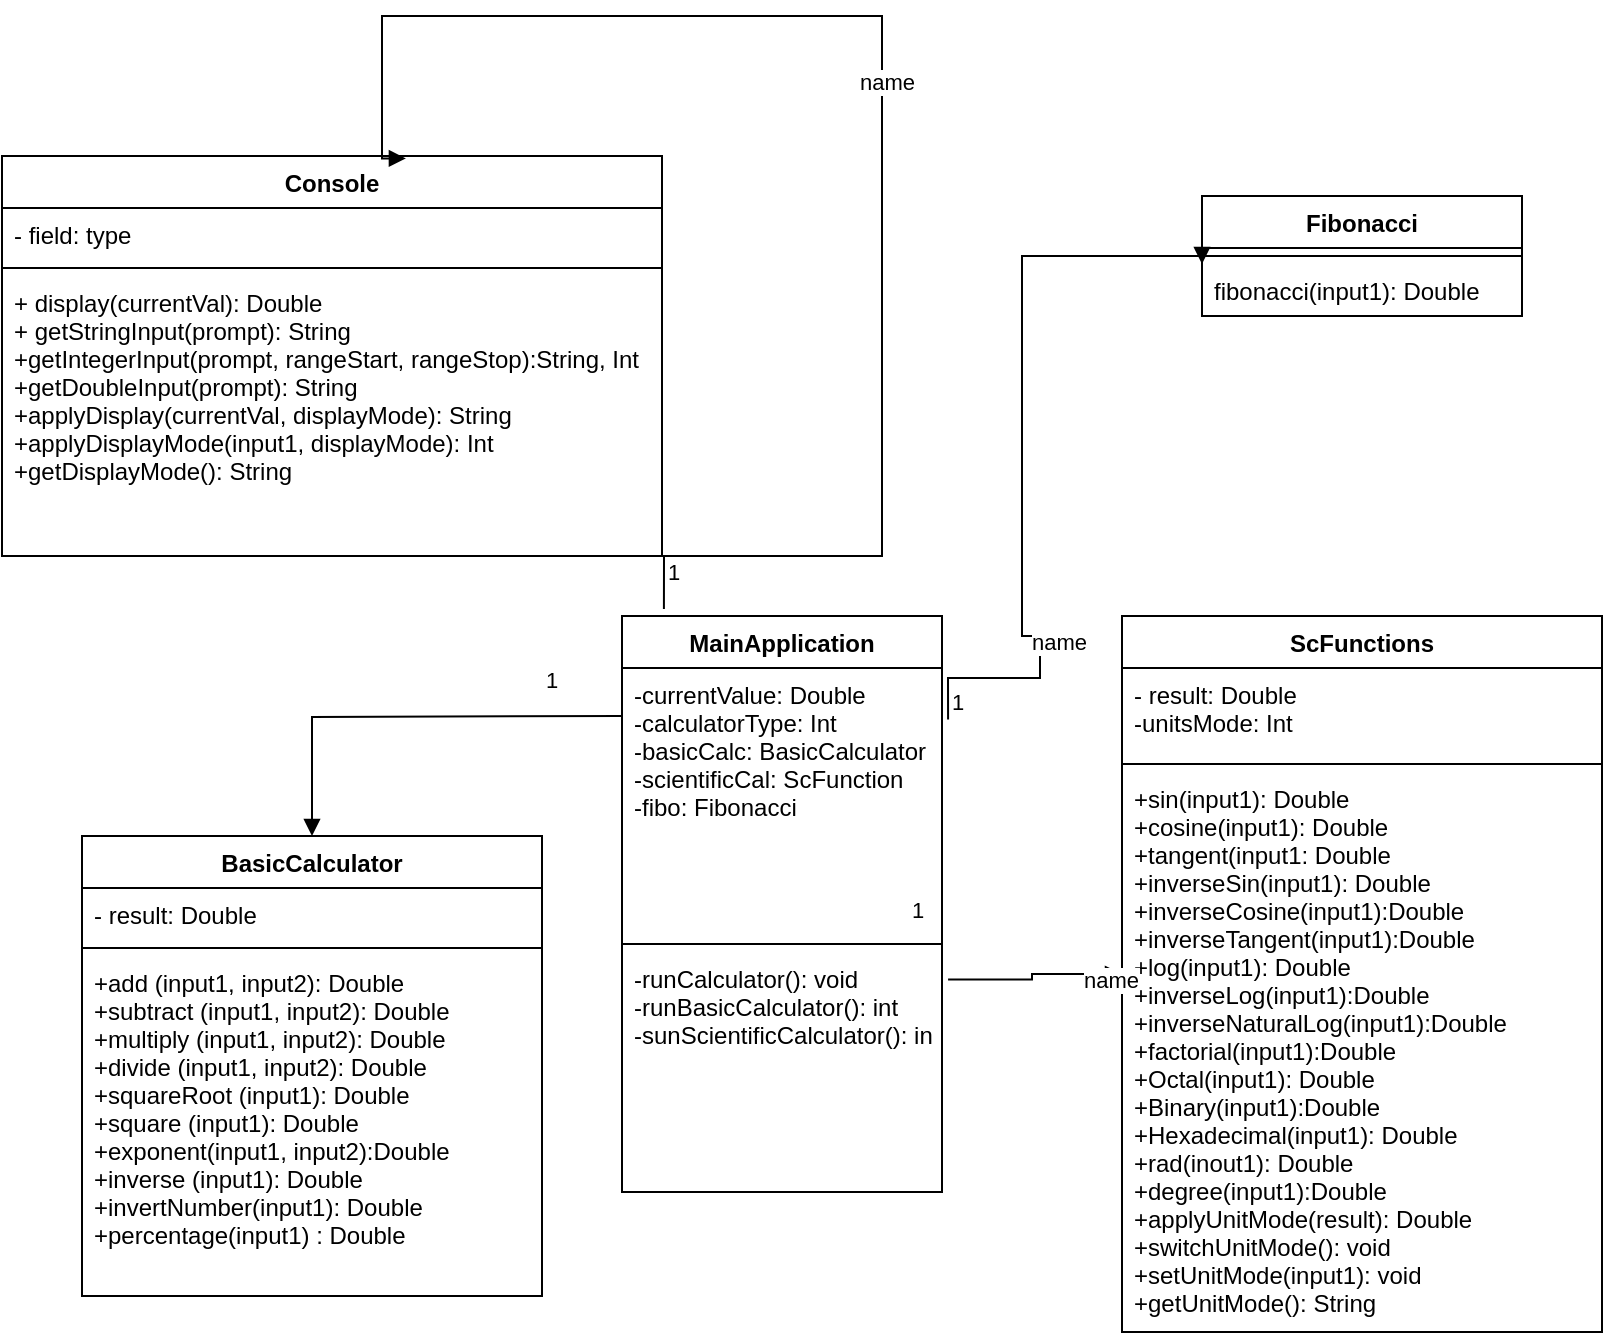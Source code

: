 <mxfile version="15.6.2" type="github">
  <diagram id="RymQl5_oODCLrHPwavor" name="Page-1">
    <mxGraphModel dx="1284" dy="1075" grid="1" gridSize="10" guides="1" tooltips="1" connect="1" arrows="1" fold="1" page="1" pageScale="1" pageWidth="850" pageHeight="1100" math="0" shadow="0">
      <root>
        <mxCell id="0" />
        <mxCell id="1" parent="0" />
        <mxCell id="mk51jWXhCHLpo1xptCBX-1" value="BasicCalculator" style="swimlane;fontStyle=1;align=center;verticalAlign=top;childLayout=stackLayout;horizontal=1;startSize=26;horizontalStack=0;resizeParent=1;resizeParentMax=0;resizeLast=0;collapsible=1;marginBottom=0;" parent="1" vertex="1">
          <mxGeometry x="70" y="470" width="230" height="230" as="geometry" />
        </mxCell>
        <mxCell id="mk51jWXhCHLpo1xptCBX-2" value="- result: Double" style="text;strokeColor=none;fillColor=none;align=left;verticalAlign=top;spacingLeft=4;spacingRight=4;overflow=hidden;rotatable=0;points=[[0,0.5],[1,0.5]];portConstraint=eastwest;" parent="mk51jWXhCHLpo1xptCBX-1" vertex="1">
          <mxGeometry y="26" width="230" height="26" as="geometry" />
        </mxCell>
        <mxCell id="mk51jWXhCHLpo1xptCBX-3" value="" style="line;strokeWidth=1;fillColor=none;align=left;verticalAlign=middle;spacingTop=-1;spacingLeft=3;spacingRight=3;rotatable=0;labelPosition=right;points=[];portConstraint=eastwest;" parent="mk51jWXhCHLpo1xptCBX-1" vertex="1">
          <mxGeometry y="52" width="230" height="8" as="geometry" />
        </mxCell>
        <mxCell id="mk51jWXhCHLpo1xptCBX-4" value="+add (input1, input2): Double&#xa;+subtract (input1, input2): Double&#xa;+multiply (input1, input2): Double&#xa;+divide (input1, input2): Double&#xa;+squareRoot (input1): Double&#xa;+square (input1): Double&#xa;+exponent(input1, input2):Double&#xa;+inverse (input1): Double&#xa;+invertNumber(input1): Double&#xa;+percentage(input1) : Double" style="text;strokeColor=none;fillColor=none;align=left;verticalAlign=top;spacingLeft=4;spacingRight=4;overflow=hidden;rotatable=0;points=[[0,0.5],[1,0.5]];portConstraint=eastwest;" parent="mk51jWXhCHLpo1xptCBX-1" vertex="1">
          <mxGeometry y="60" width="230" height="170" as="geometry" />
        </mxCell>
        <mxCell id="mk51jWXhCHLpo1xptCBX-5" value="ScFunctions" style="swimlane;fontStyle=1;align=center;verticalAlign=top;childLayout=stackLayout;horizontal=1;startSize=26;horizontalStack=0;resizeParent=1;resizeParentMax=0;resizeLast=0;collapsible=1;marginBottom=0;" parent="1" vertex="1">
          <mxGeometry x="590" y="360" width="240" height="358" as="geometry" />
        </mxCell>
        <mxCell id="mk51jWXhCHLpo1xptCBX-6" value="- result: Double&#xa;-unitsMode: Int" style="text;strokeColor=none;fillColor=none;align=left;verticalAlign=top;spacingLeft=4;spacingRight=4;overflow=hidden;rotatable=0;points=[[0,0.5],[1,0.5]];portConstraint=eastwest;" parent="mk51jWXhCHLpo1xptCBX-5" vertex="1">
          <mxGeometry y="26" width="240" height="44" as="geometry" />
        </mxCell>
        <mxCell id="mk51jWXhCHLpo1xptCBX-7" value="" style="line;strokeWidth=1;fillColor=none;align=left;verticalAlign=middle;spacingTop=-1;spacingLeft=3;spacingRight=3;rotatable=0;labelPosition=right;points=[];portConstraint=eastwest;" parent="mk51jWXhCHLpo1xptCBX-5" vertex="1">
          <mxGeometry y="70" width="240" height="8" as="geometry" />
        </mxCell>
        <mxCell id="mk51jWXhCHLpo1xptCBX-8" value="+sin(input1): Double&#xa;+cosine(input1): Double&#xa;+tangent(input1: Double&#xa;+inverseSin(input1): Double&#xa;+inverseCosine(input1):Double&#xa;+inverseTangent(input1):Double&#xa;+log(input1): Double&#xa;+inverseLog(input1):Double&#xa;+inverseNaturalLog(input1):Double&#xa;+factorial(input1):Double&#xa;+Octal(input1): Double&#xa;+Binary(input1):Double&#xa;+Hexadecimal(input1): Double&#xa;+rad(inout1): Double&#xa;+degree(input1):Double&#xa;+applyUnitMode(result): Double&#xa;+switchUnitMode(): void&#xa;+setUnitMode(input1): void&#xa;+getUnitMode(): String&#xa;" style="text;strokeColor=none;fillColor=none;align=left;verticalAlign=top;spacingLeft=4;spacingRight=4;overflow=hidden;rotatable=0;points=[[0,0.5],[1,0.5]];portConstraint=eastwest;" parent="mk51jWXhCHLpo1xptCBX-5" vertex="1">
          <mxGeometry y="78" width="240" height="280" as="geometry" />
        </mxCell>
        <mxCell id="mk51jWXhCHLpo1xptCBX-9" value="Console" style="swimlane;fontStyle=1;align=center;verticalAlign=top;childLayout=stackLayout;horizontal=1;startSize=26;horizontalStack=0;resizeParent=1;resizeParentMax=0;resizeLast=0;collapsible=1;marginBottom=0;" parent="1" vertex="1">
          <mxGeometry x="30" y="130" width="330" height="200" as="geometry" />
        </mxCell>
        <mxCell id="mk51jWXhCHLpo1xptCBX-10" value="- field: type" style="text;strokeColor=none;fillColor=none;align=left;verticalAlign=top;spacingLeft=4;spacingRight=4;overflow=hidden;rotatable=0;points=[[0,0.5],[1,0.5]];portConstraint=eastwest;" parent="mk51jWXhCHLpo1xptCBX-9" vertex="1">
          <mxGeometry y="26" width="330" height="26" as="geometry" />
        </mxCell>
        <mxCell id="mk51jWXhCHLpo1xptCBX-11" value="" style="line;strokeWidth=1;fillColor=none;align=left;verticalAlign=middle;spacingTop=-1;spacingLeft=3;spacingRight=3;rotatable=0;labelPosition=right;points=[];portConstraint=eastwest;" parent="mk51jWXhCHLpo1xptCBX-9" vertex="1">
          <mxGeometry y="52" width="330" height="8" as="geometry" />
        </mxCell>
        <mxCell id="mk51jWXhCHLpo1xptCBX-12" value="+ display(currentVal): Double&#xa;+ getStringInput(prompt): String&#xa;+getIntegerInput(prompt, rangeStart, rangeStop):String, Int&#xa;+getDoubleInput(prompt): String&#xa;+applyDisplay(currentVal, displayMode): String&#xa;+applyDisplayMode(input1, displayMode): Int&#xa;+getDisplayMode(): String&#xa;&#xa;&#xa;" style="text;strokeColor=none;fillColor=none;align=left;verticalAlign=top;spacingLeft=4;spacingRight=4;overflow=hidden;rotatable=0;points=[[0,0.5],[1,0.5]];portConstraint=eastwest;" parent="mk51jWXhCHLpo1xptCBX-9" vertex="1">
          <mxGeometry y="60" width="330" height="140" as="geometry" />
        </mxCell>
        <mxCell id="mk51jWXhCHLpo1xptCBX-13" value="Fibonacci" style="swimlane;fontStyle=1;align=center;verticalAlign=top;childLayout=stackLayout;horizontal=1;startSize=26;horizontalStack=0;resizeParent=1;resizeParentMax=0;resizeLast=0;collapsible=1;marginBottom=0;" parent="1" vertex="1">
          <mxGeometry x="630" y="150" width="160" height="60" as="geometry" />
        </mxCell>
        <mxCell id="mk51jWXhCHLpo1xptCBX-15" value="" style="line;strokeWidth=1;fillColor=none;align=left;verticalAlign=middle;spacingTop=-1;spacingLeft=3;spacingRight=3;rotatable=0;labelPosition=right;points=[];portConstraint=eastwest;" parent="mk51jWXhCHLpo1xptCBX-13" vertex="1">
          <mxGeometry y="26" width="160" height="8" as="geometry" />
        </mxCell>
        <mxCell id="mk51jWXhCHLpo1xptCBX-16" value="fibonacci(input1): Double" style="text;strokeColor=none;fillColor=none;align=left;verticalAlign=top;spacingLeft=4;spacingRight=4;overflow=hidden;rotatable=0;points=[[0,0.5],[1,0.5]];portConstraint=eastwest;" parent="mk51jWXhCHLpo1xptCBX-13" vertex="1">
          <mxGeometry y="34" width="160" height="26" as="geometry" />
        </mxCell>
        <mxCell id="mk51jWXhCHLpo1xptCBX-17" value="name" style="endArrow=block;endFill=1;html=1;edgeStyle=orthogonalEdgeStyle;align=left;verticalAlign=top;rounded=0;exitX=1.019;exitY=0.115;exitDx=0;exitDy=0;exitPerimeter=0;" parent="1" source="f8Tqhg3Ib41jFK50YA1g-5" target="mk51jWXhCHLpo1xptCBX-5" edge="1">
          <mxGeometry x="0.539" y="10" relative="1" as="geometry">
            <mxPoint x="560" y="438" as="sourcePoint" />
            <mxPoint x="500" y="460" as="targetPoint" />
            <mxPoint as="offset" />
          </mxGeometry>
        </mxCell>
        <mxCell id="mk51jWXhCHLpo1xptCBX-18" value="1" style="edgeLabel;resizable=0;html=1;align=left;verticalAlign=bottom;" parent="mk51jWXhCHLpo1xptCBX-17" connectable="0" vertex="1">
          <mxGeometry x="-1" relative="1" as="geometry">
            <mxPoint x="-20" y="-26" as="offset" />
          </mxGeometry>
        </mxCell>
        <mxCell id="mk51jWXhCHLpo1xptCBX-21" value="name" style="endArrow=block;endFill=1;html=1;edgeStyle=orthogonalEdgeStyle;align=left;verticalAlign=top;rounded=0;exitX=1.019;exitY=0.192;exitDx=0;exitDy=0;exitPerimeter=0;" parent="1" source="f8Tqhg3Ib41jFK50YA1g-3" target="mk51jWXhCHLpo1xptCBX-16" edge="1">
          <mxGeometry x="-0.506" y="-10" relative="1" as="geometry">
            <mxPoint x="548.96" y="324.852" as="sourcePoint" />
            <mxPoint x="480" y="460" as="targetPoint" />
            <Array as="points">
              <mxPoint x="549" y="391" />
              <mxPoint x="549" y="370" />
              <mxPoint x="540" y="370" />
              <mxPoint x="540" y="180" />
              <mxPoint x="630" y="180" />
            </Array>
            <mxPoint as="offset" />
          </mxGeometry>
        </mxCell>
        <mxCell id="mk51jWXhCHLpo1xptCBX-22" value="1" style="edgeLabel;resizable=0;html=1;align=left;verticalAlign=bottom;" parent="mk51jWXhCHLpo1xptCBX-21" connectable="0" vertex="1">
          <mxGeometry x="-1" relative="1" as="geometry" />
        </mxCell>
        <mxCell id="mk51jWXhCHLpo1xptCBX-23" value="name" style="endArrow=block;endFill=1;html=1;edgeStyle=orthogonalEdgeStyle;align=left;verticalAlign=top;rounded=0;exitX=0.131;exitY=-0.012;exitDx=0;exitDy=0;exitPerimeter=0;entryX=0.612;entryY=0.006;entryDx=0;entryDy=0;entryPerimeter=0;" parent="1" target="mk51jWXhCHLpo1xptCBX-9" edge="1" source="f8Tqhg3Ib41jFK50YA1g-2">
          <mxGeometry x="0.133" y="20" relative="1" as="geometry">
            <mxPoint x="470" y="330" as="sourcePoint" />
            <mxPoint x="240" y="149" as="targetPoint" />
            <Array as="points">
              <mxPoint x="361" y="330" />
              <mxPoint x="470" y="330" />
              <mxPoint x="470" y="60" />
              <mxPoint x="220" y="60" />
              <mxPoint x="220" y="131" />
            </Array>
            <mxPoint as="offset" />
          </mxGeometry>
        </mxCell>
        <mxCell id="mk51jWXhCHLpo1xptCBX-24" value="1" style="edgeLabel;resizable=0;html=1;align=left;verticalAlign=bottom;" parent="mk51jWXhCHLpo1xptCBX-23" connectable="0" vertex="1">
          <mxGeometry x="-1" relative="1" as="geometry">
            <mxPoint y="-10" as="offset" />
          </mxGeometry>
        </mxCell>
        <mxCell id="f8Tqhg3Ib41jFK50YA1g-2" value="MainApplication" style="swimlane;fontStyle=1;align=center;verticalAlign=top;childLayout=stackLayout;horizontal=1;startSize=26;horizontalStack=0;resizeParent=1;resizeParentMax=0;resizeLast=0;collapsible=1;marginBottom=0;" vertex="1" parent="1">
          <mxGeometry x="340" y="360" width="160" height="288" as="geometry" />
        </mxCell>
        <mxCell id="f8Tqhg3Ib41jFK50YA1g-3" value="-currentValue: Double&#xa;-calculatorType: Int&#xa;-basicCalc: BasicCalculator&#xa;-scientificCal: ScFunction&#xa;-fibo: Fibonacci&#xa;&#xa;" style="text;strokeColor=none;fillColor=none;align=left;verticalAlign=top;spacingLeft=4;spacingRight=4;overflow=hidden;rotatable=0;points=[[0,0.5],[1,0.5]];portConstraint=eastwest;" vertex="1" parent="f8Tqhg3Ib41jFK50YA1g-2">
          <mxGeometry y="26" width="160" height="134" as="geometry" />
        </mxCell>
        <mxCell id="f8Tqhg3Ib41jFK50YA1g-4" value="" style="line;strokeWidth=1;fillColor=none;align=left;verticalAlign=middle;spacingTop=-1;spacingLeft=3;spacingRight=3;rotatable=0;labelPosition=right;points=[];portConstraint=eastwest;" vertex="1" parent="f8Tqhg3Ib41jFK50YA1g-2">
          <mxGeometry y="160" width="160" height="8" as="geometry" />
        </mxCell>
        <mxCell id="f8Tqhg3Ib41jFK50YA1g-5" value="-runCalculator(): void&#xa;-runBasicCalculator(): int&#xa;-sunScientificCalculator(): int" style="text;strokeColor=none;fillColor=none;align=left;verticalAlign=top;spacingLeft=4;spacingRight=4;overflow=hidden;rotatable=0;points=[[0,0.5],[1,0.5]];portConstraint=eastwest;" vertex="1" parent="f8Tqhg3Ib41jFK50YA1g-2">
          <mxGeometry y="168" width="160" height="120" as="geometry" />
        </mxCell>
        <mxCell id="f8Tqhg3Ib41jFK50YA1g-6" value="" style="endArrow=block;endFill=1;html=1;edgeStyle=orthogonalEdgeStyle;align=left;verticalAlign=top;rounded=0;entryX=0.5;entryY=0;entryDx=0;entryDy=0;" edge="1" parent="1" target="mk51jWXhCHLpo1xptCBX-1">
          <mxGeometry x="-1" relative="1" as="geometry">
            <mxPoint x="340" y="410" as="sourcePoint" />
            <mxPoint x="500" y="410" as="targetPoint" />
          </mxGeometry>
        </mxCell>
        <mxCell id="f8Tqhg3Ib41jFK50YA1g-7" value="1" style="edgeLabel;resizable=0;html=1;align=left;verticalAlign=bottom;" connectable="0" vertex="1" parent="f8Tqhg3Ib41jFK50YA1g-6">
          <mxGeometry x="-1" relative="1" as="geometry">
            <mxPoint x="-40" y="-10" as="offset" />
          </mxGeometry>
        </mxCell>
      </root>
    </mxGraphModel>
  </diagram>
</mxfile>
